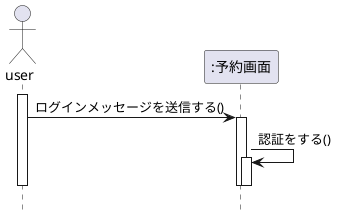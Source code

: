 @startuml 演習４－２
hide footbox
actor user
participant ":予約画面" as reserve
activate user
user -> reserve :ログインメッセージを送信する()
activate reserve
reserve -> reserve :認証をする()
activate reserve
deactivate reserve
deactivate reserve
deactivate user
@enduml